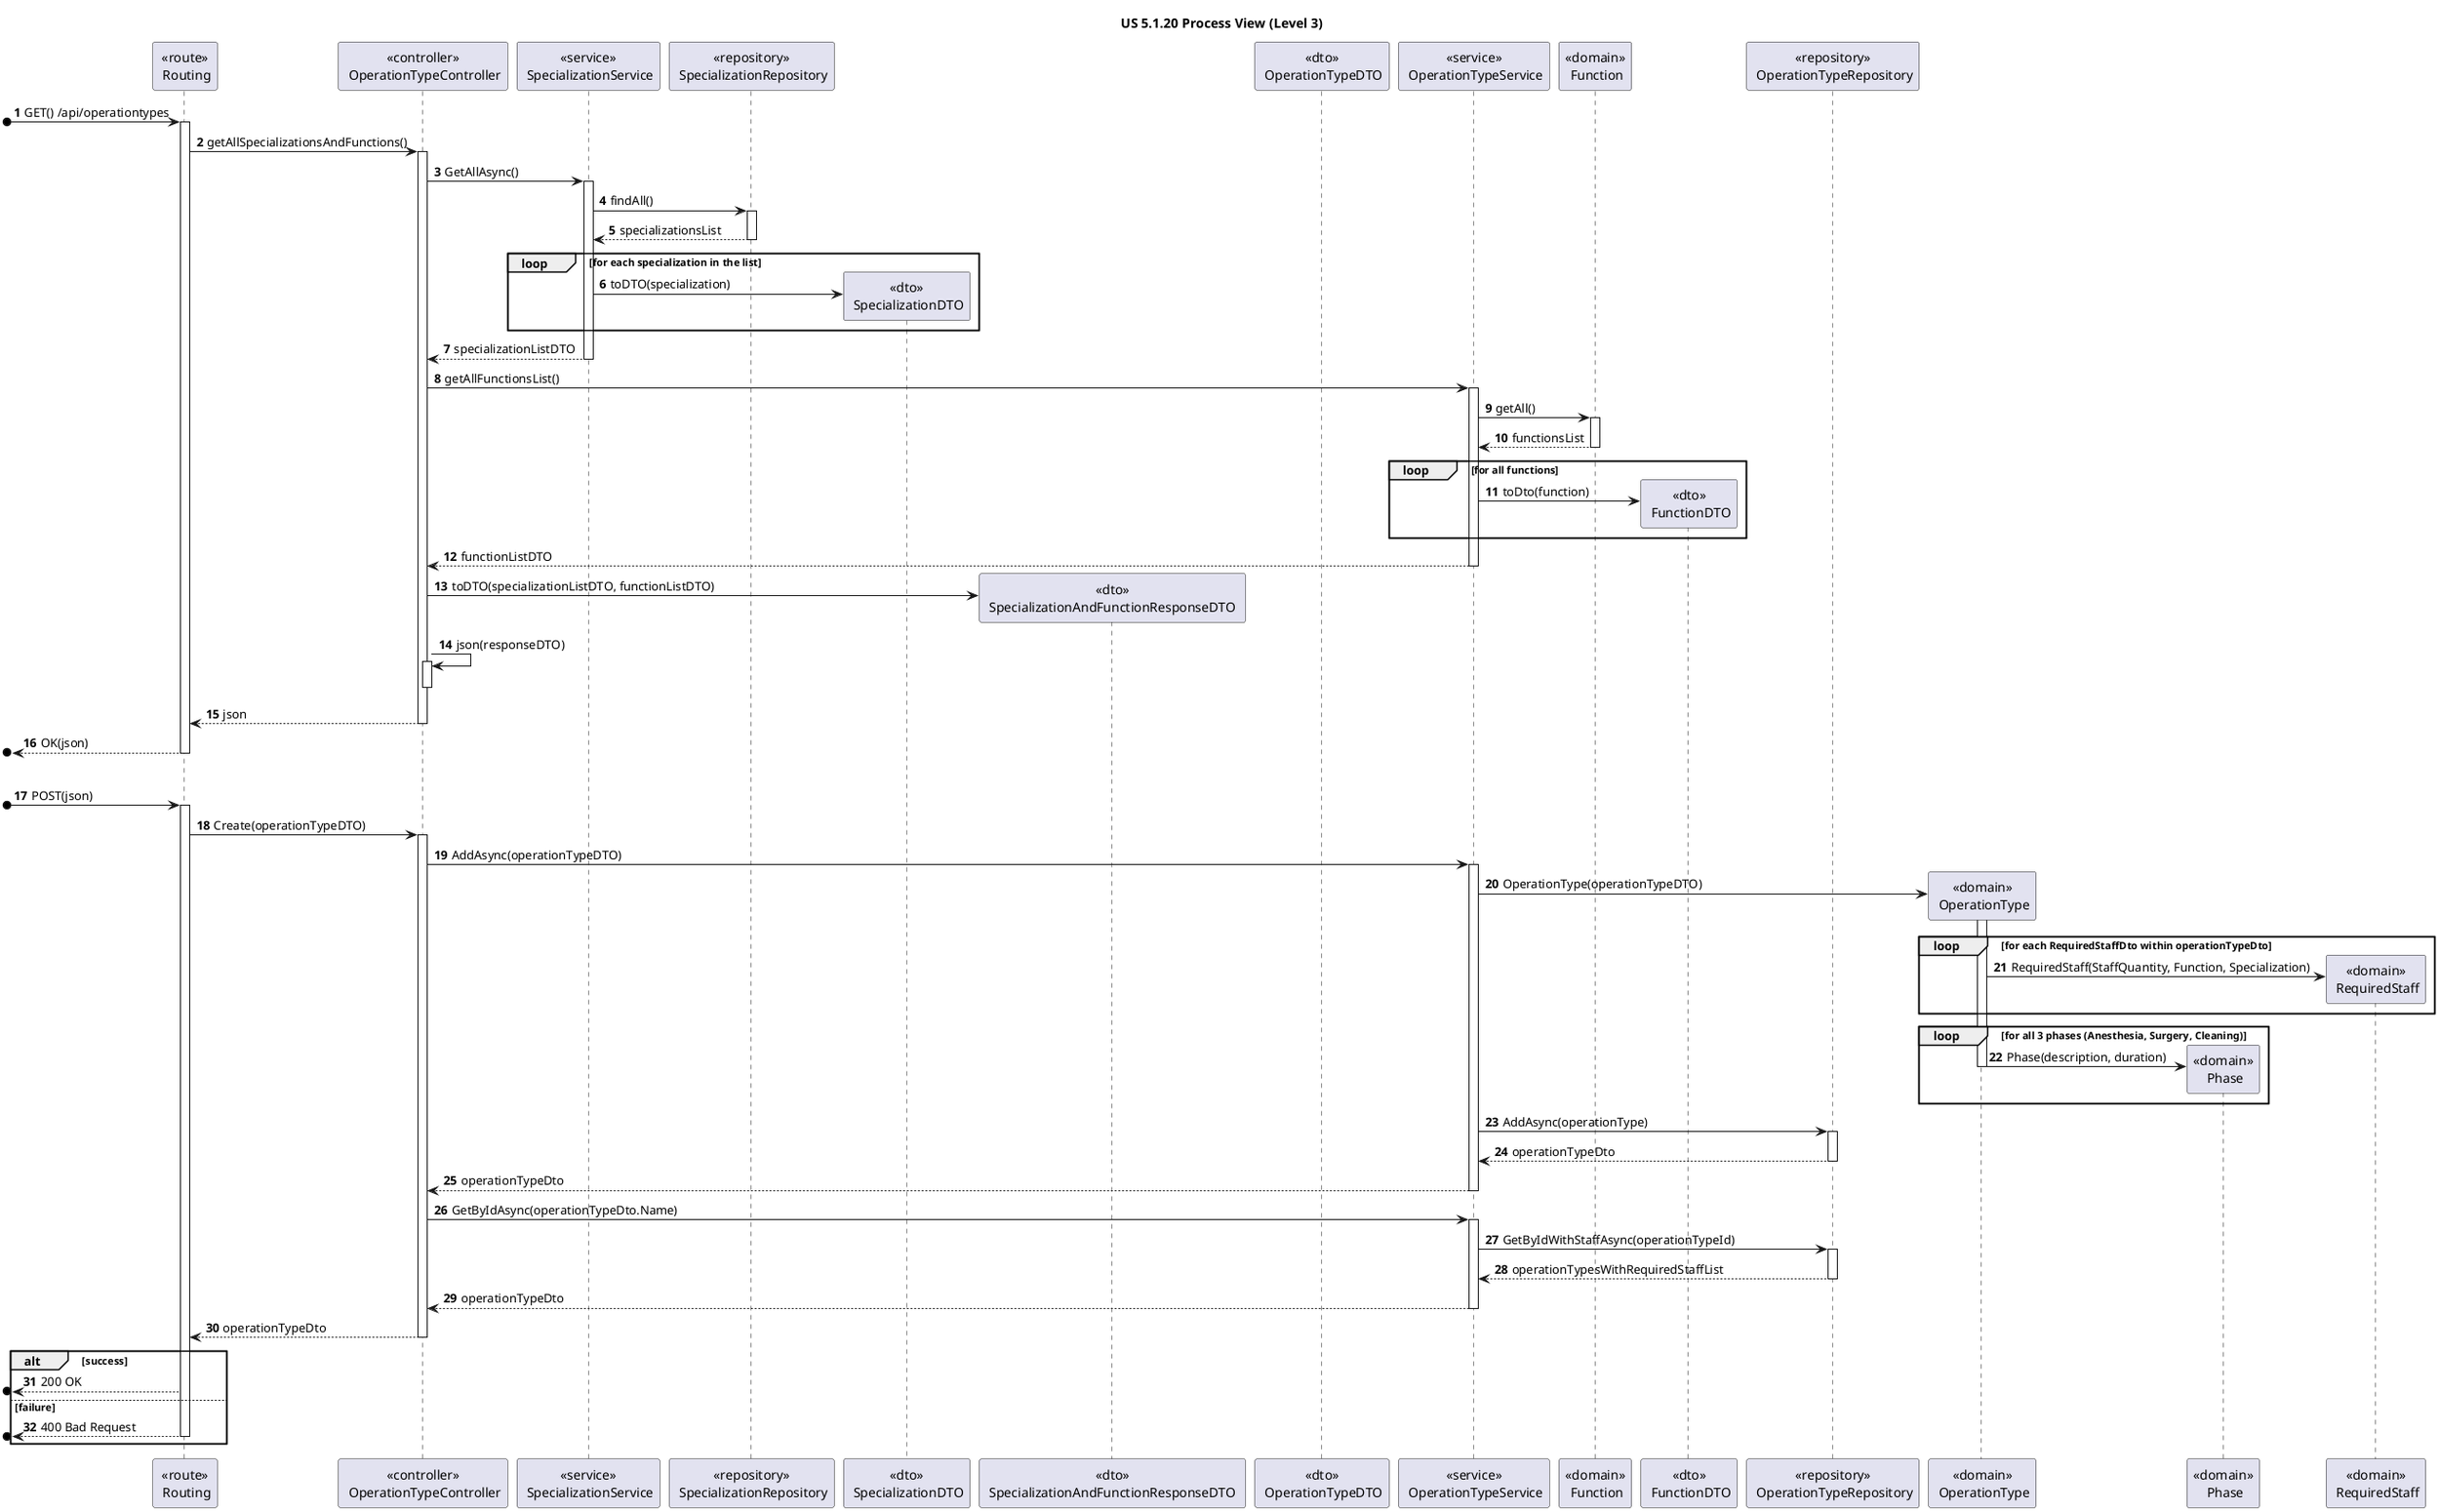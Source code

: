 @startuml
'https://plantuml.com/sequence-diagram

title US 5.1.20 Process View (Level 3)

autonumber

participant "<<route>>\n Routing" as ROUTE
participant "<<controller>>\n OperationTypeController" as CONTROL

participant "<<service>>\n SpecializationService" as SpecializationServ
participant "<<repository>>\n SpecializationRepository" as SpecializationRepo
participant "<<dto>>\n SpecializationDTO" as SpecializationDTO

participant "<<dto>>\n SpecializationAndFunctionResponseDTO " as ResponseDTO

participant "<<dto>>\n OperationTypeDTO" as OPTYDTO
participant "<<service>>\n OperationTypeService" as OPTYServ
participant "<<domain>>\n Function" as Function
participant "<<dto>>\n FunctionDTO" as FunctionDTO

participant "<<repository>>\n OperationTypeRepository" as OPTYRepo
participant "<<domain>>\n OperationType" as OPTY

participant "<<domain>>\n Phase" as PHASE
participant "<<domain>>\n RequiredStaff" as STAFF


[o-> ROUTE : GET() /api/operationtypes
activate ROUTE

ROUTE -> CONTROL : getAllSpecializationsAndFunctions()
activate CONTROL

CONTROL -> SpecializationServ : GetAllAsync()
activate SpecializationServ

SpecializationServ -> SpecializationRepo : findAll()
activate SpecializationRepo

SpecializationRepo --> SpecializationServ : specializationsList
deactivate SpecializationRepo

loop for each specialization in the list

SpecializationServ -> SpecializationDTO ** : toDTO(specialization)
end loop

SpecializationServ --> CONTROL : specializationListDTO
deactivate SpecializationServ

CONTROL -> OPTYServ : getAllFunctionsList()
activate OPTYServ

OPTYServ -> Function : getAll()
activate Function

Function --> OPTYServ : functionsList
deactivate Function

loop for all functions
OPTYServ -> FunctionDTO** : toDto(function)
end loop

OPTYServ --> CONTROL : functionListDTO
deactivate OPTYServ

CONTROL -> ResponseDTO ** : toDTO(specializationListDTO, functionListDTO)

CONTROL -> CONTROL : json(responseDTO)
activate CONTROL
deactivate CONTROL

CONTROL --> ROUTE : json
deactivate CONTROL

[o<-- ROUTE : OK(json)
deactivate ROUTE

|||

'probably json
[o-> ROUTE : POST(json)
activate ROUTE

ROUTE -> CONTROL : Create(operationTypeDTO)
activate CONTROL

CONTROL -> OPTYServ : AddAsync(operationTypeDTO)
activate OPTYServ


OPTYServ -> OPTY ** : OperationType(operationTypeDTO)
activate OPTY

loop for each RequiredStaffDto within operationTypeDto

OPTY -> STAFF ** : RequiredStaff(StaffQuantity, Function, Specialization)
end loop

loop for all 3 phases (Anesthesia, Surgery, Cleaning)

OPTY -> PHASE ** : Phase(description, duration)
deactivate OPTY
end loop

OPTYServ -> OPTYRepo : AddAsync(operationType)
activate OPTYRepo

OPTYRepo --> OPTYServ : operationTypeDto
deactivate OPTYRepo

OPTYServ --> CONTROL : operationTypeDto
deactivate OPTYServ

CONTROL -> OPTYServ : GetByIdAsync(operationTypeDto.Name)
activate OPTYServ

OPTYServ -> OPTYRepo : GetByIdWithStaffAsync(operationTypeId)
activate OPTYRepo

OPTYRepo --> OPTYServ : operationTypesWithRequiredStaffList
deactivate OPTYRepo

OPTYServ --> CONTROL : operationTypeDto
deactivate OPTYServ

CONTROL --> ROUTE : operationTypeDto
deactivate CONTROL

alt success
[o<-- ROUTE : 200 OK

else failure

[o<-- ROUTE : 400 Bad Request
deactivate ROUTE
end alt


@enduml